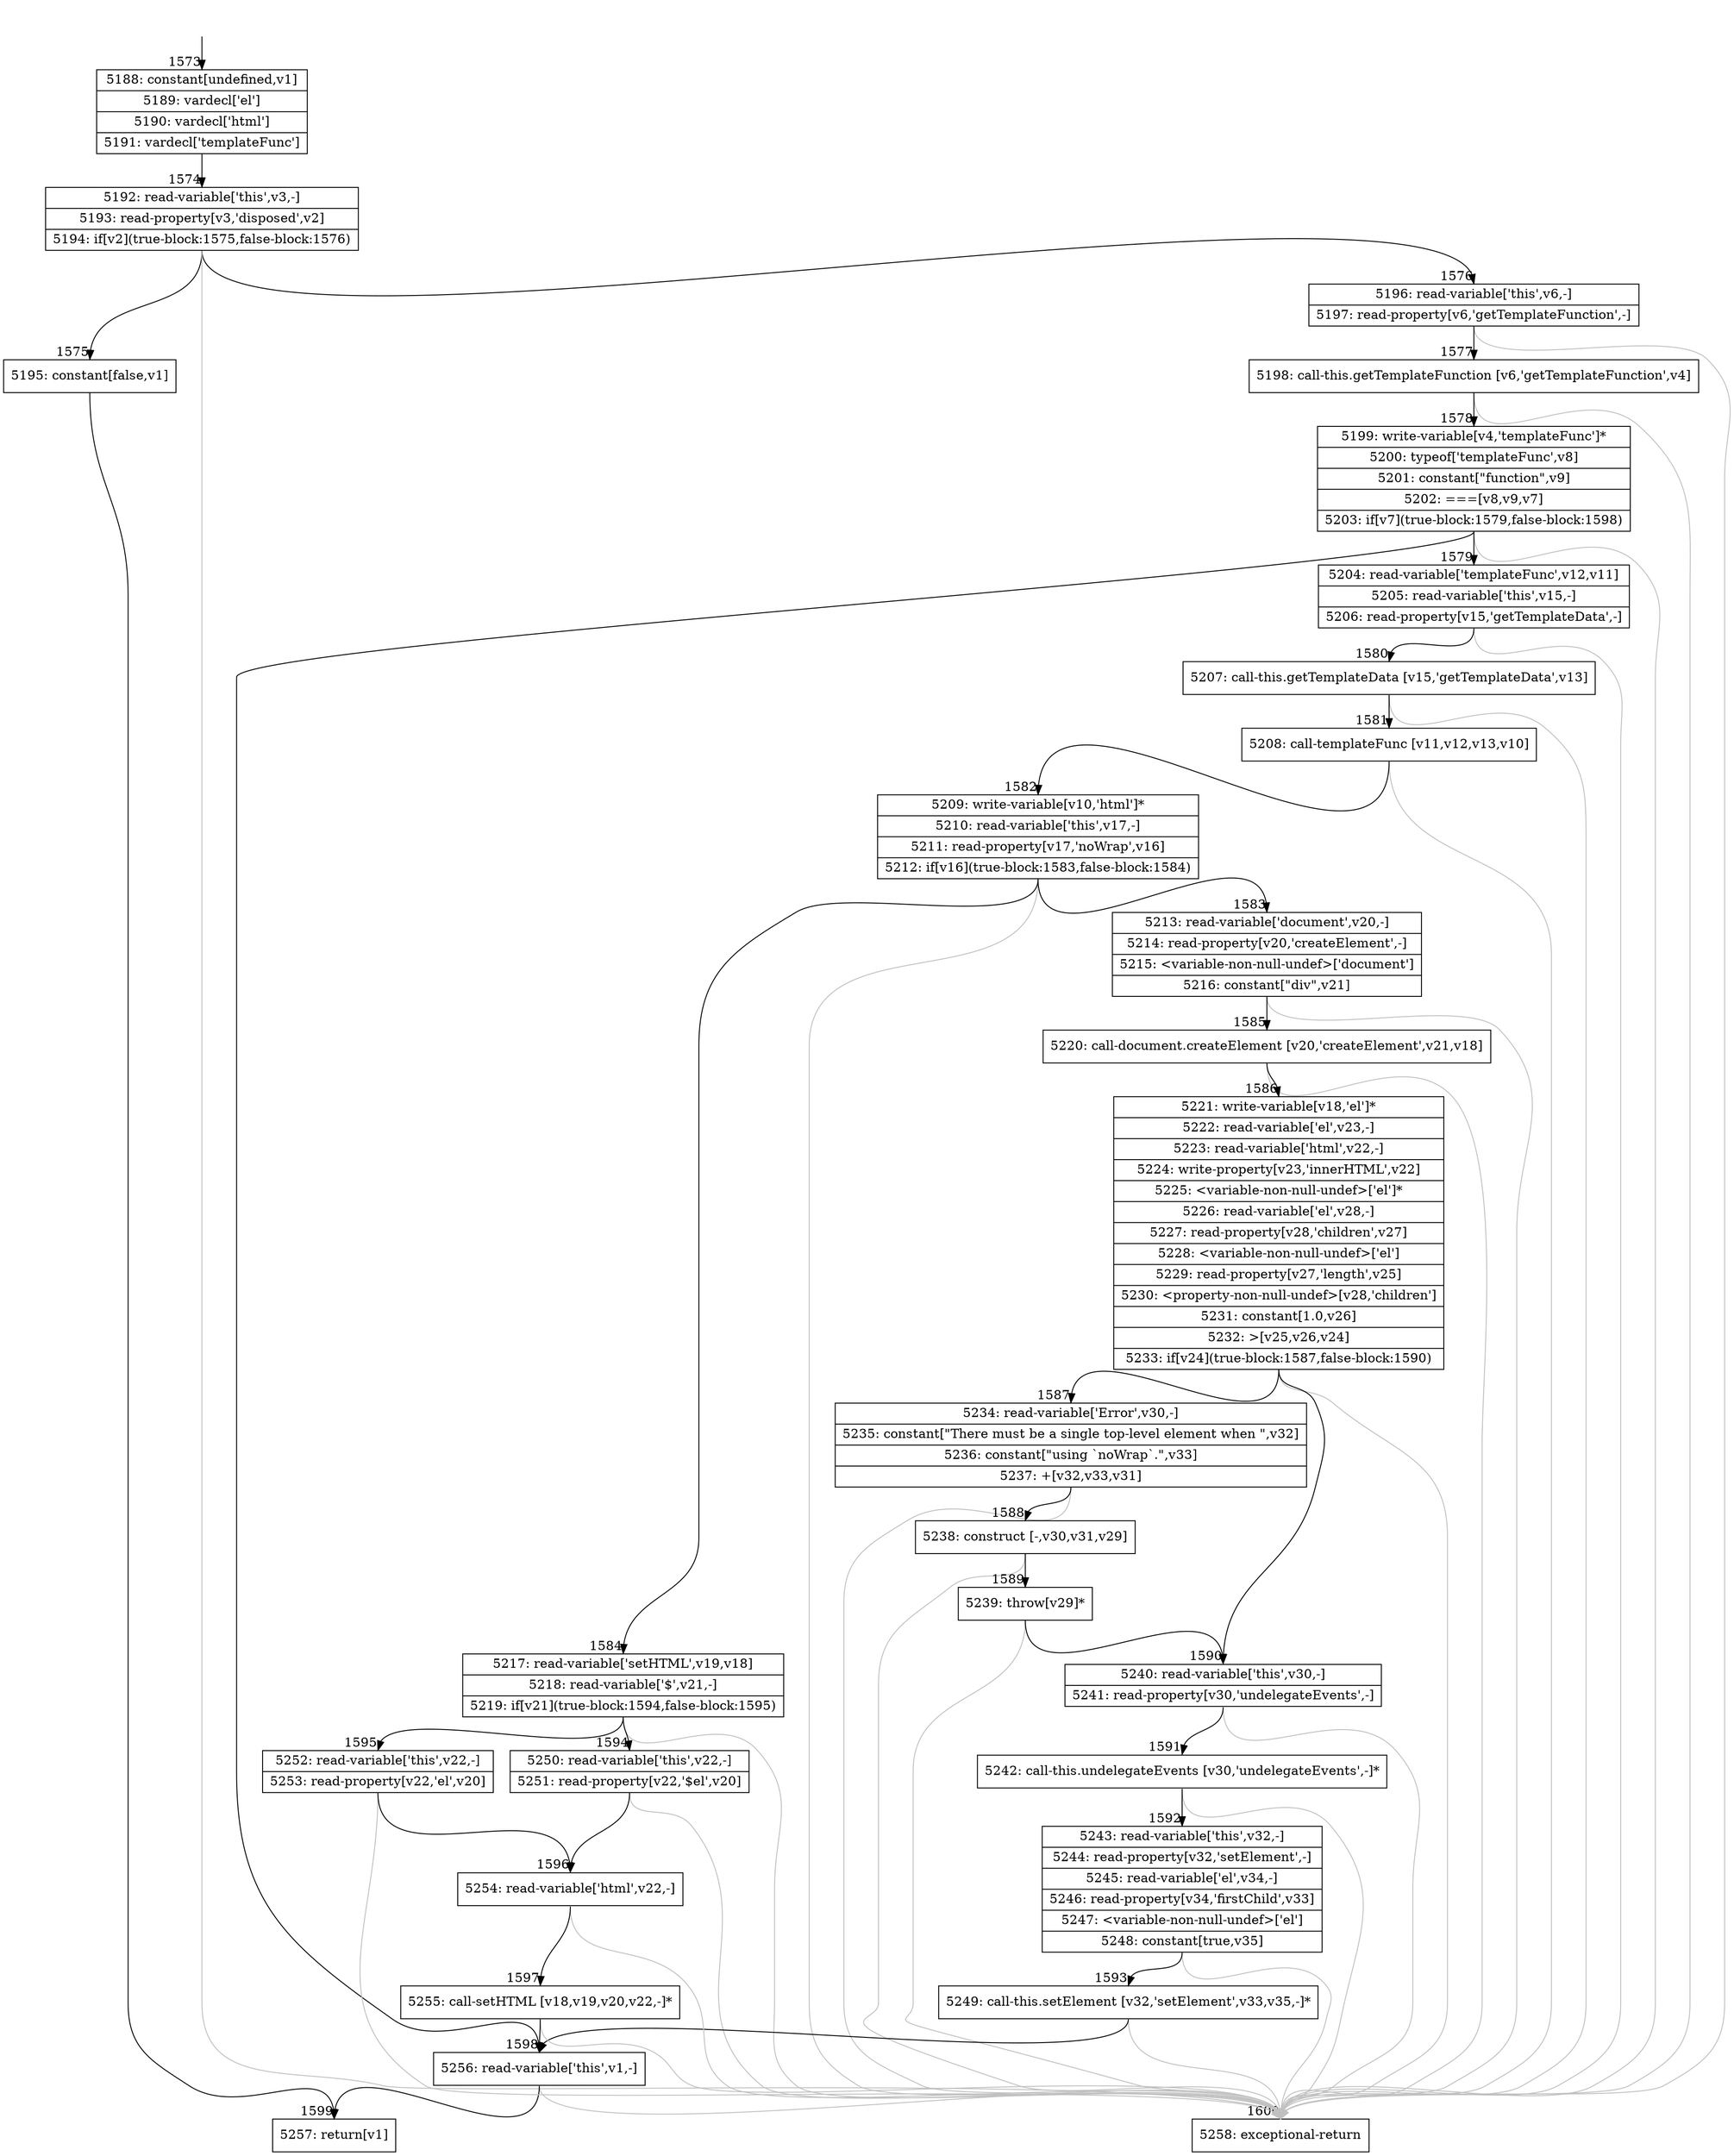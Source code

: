 digraph {
rankdir="TD"
BB_entry131[shape=none,label=""];
BB_entry131 -> BB1573 [tailport=s, headport=n, headlabel="    1573"]
BB1573 [shape=record label="{5188: constant[undefined,v1]|5189: vardecl['el']|5190: vardecl['html']|5191: vardecl['templateFunc']}" ] 
BB1573 -> BB1574 [tailport=s, headport=n, headlabel="      1574"]
BB1574 [shape=record label="{5192: read-variable['this',v3,-]|5193: read-property[v3,'disposed',v2]|5194: if[v2](true-block:1575,false-block:1576)}" ] 
BB1574 -> BB1575 [tailport=s, headport=n, headlabel="      1575"]
BB1574 -> BB1576 [tailport=s, headport=n, headlabel="      1576"]
BB1574 -> BB1600 [tailport=s, headport=n, color=gray, headlabel="      1600"]
BB1575 [shape=record label="{5195: constant[false,v1]}" ] 
BB1575 -> BB1599 [tailport=s, headport=n, headlabel="      1599"]
BB1576 [shape=record label="{5196: read-variable['this',v6,-]|5197: read-property[v6,'getTemplateFunction',-]}" ] 
BB1576 -> BB1577 [tailport=s, headport=n, headlabel="      1577"]
BB1576 -> BB1600 [tailport=s, headport=n, color=gray]
BB1577 [shape=record label="{5198: call-this.getTemplateFunction [v6,'getTemplateFunction',v4]}" ] 
BB1577 -> BB1578 [tailport=s, headport=n, headlabel="      1578"]
BB1577 -> BB1600 [tailport=s, headport=n, color=gray]
BB1578 [shape=record label="{5199: write-variable[v4,'templateFunc']*|5200: typeof['templateFunc',v8]|5201: constant[\"function\",v9]|5202: ===[v8,v9,v7]|5203: if[v7](true-block:1579,false-block:1598)}" ] 
BB1578 -> BB1579 [tailport=s, headport=n, headlabel="      1579"]
BB1578 -> BB1598 [tailport=s, headport=n, headlabel="      1598"]
BB1578 -> BB1600 [tailport=s, headport=n, color=gray]
BB1579 [shape=record label="{5204: read-variable['templateFunc',v12,v11]|5205: read-variable['this',v15,-]|5206: read-property[v15,'getTemplateData',-]}" ] 
BB1579 -> BB1580 [tailport=s, headport=n, headlabel="      1580"]
BB1579 -> BB1600 [tailport=s, headport=n, color=gray]
BB1580 [shape=record label="{5207: call-this.getTemplateData [v15,'getTemplateData',v13]}" ] 
BB1580 -> BB1581 [tailport=s, headport=n, headlabel="      1581"]
BB1580 -> BB1600 [tailport=s, headport=n, color=gray]
BB1581 [shape=record label="{5208: call-templateFunc [v11,v12,v13,v10]}" ] 
BB1581 -> BB1582 [tailport=s, headport=n, headlabel="      1582"]
BB1581 -> BB1600 [tailport=s, headport=n, color=gray]
BB1582 [shape=record label="{5209: write-variable[v10,'html']*|5210: read-variable['this',v17,-]|5211: read-property[v17,'noWrap',v16]|5212: if[v16](true-block:1583,false-block:1584)}" ] 
BB1582 -> BB1583 [tailport=s, headport=n, headlabel="      1583"]
BB1582 -> BB1584 [tailport=s, headport=n, headlabel="      1584"]
BB1582 -> BB1600 [tailport=s, headport=n, color=gray]
BB1583 [shape=record label="{5213: read-variable['document',v20,-]|5214: read-property[v20,'createElement',-]|5215: \<variable-non-null-undef\>['document']|5216: constant[\"div\",v21]}" ] 
BB1583 -> BB1585 [tailport=s, headport=n, headlabel="      1585"]
BB1583 -> BB1600 [tailport=s, headport=n, color=gray]
BB1584 [shape=record label="{5217: read-variable['setHTML',v19,v18]|5218: read-variable['$',v21,-]|5219: if[v21](true-block:1594,false-block:1595)}" ] 
BB1584 -> BB1594 [tailport=s, headport=n, headlabel="      1594"]
BB1584 -> BB1595 [tailport=s, headport=n, headlabel="      1595"]
BB1584 -> BB1600 [tailport=s, headport=n, color=gray]
BB1585 [shape=record label="{5220: call-document.createElement [v20,'createElement',v21,v18]}" ] 
BB1585 -> BB1586 [tailport=s, headport=n, headlabel="      1586"]
BB1585 -> BB1600 [tailport=s, headport=n, color=gray]
BB1586 [shape=record label="{5221: write-variable[v18,'el']*|5222: read-variable['el',v23,-]|5223: read-variable['html',v22,-]|5224: write-property[v23,'innerHTML',v22]|5225: \<variable-non-null-undef\>['el']*|5226: read-variable['el',v28,-]|5227: read-property[v28,'children',v27]|5228: \<variable-non-null-undef\>['el']|5229: read-property[v27,'length',v25]|5230: \<property-non-null-undef\>[v28,'children']|5231: constant[1.0,v26]|5232: \>[v25,v26,v24]|5233: if[v24](true-block:1587,false-block:1590)}" ] 
BB1586 -> BB1587 [tailport=s, headport=n, headlabel="      1587"]
BB1586 -> BB1590 [tailport=s, headport=n, headlabel="      1590"]
BB1586 -> BB1600 [tailport=s, headport=n, color=gray]
BB1587 [shape=record label="{5234: read-variable['Error',v30,-]|5235: constant[\"There must be a single top-level element when \",v32]|5236: constant[\"using `noWrap`.\",v33]|5237: +[v32,v33,v31]}" ] 
BB1587 -> BB1588 [tailport=s, headport=n, headlabel="      1588"]
BB1587 -> BB1600 [tailport=s, headport=n, color=gray]
BB1588 [shape=record label="{5238: construct [-,v30,v31,v29]}" ] 
BB1588 -> BB1589 [tailport=s, headport=n, headlabel="      1589"]
BB1588 -> BB1600 [tailport=s, headport=n, color=gray]
BB1589 [shape=record label="{5239: throw[v29]*}" ] 
BB1589 -> BB1590 [tailport=s, headport=n]
BB1589 -> BB1600 [tailport=s, headport=n, color=gray]
BB1590 [shape=record label="{5240: read-variable['this',v30,-]|5241: read-property[v30,'undelegateEvents',-]}" ] 
BB1590 -> BB1591 [tailport=s, headport=n, headlabel="      1591"]
BB1590 -> BB1600 [tailport=s, headport=n, color=gray]
BB1591 [shape=record label="{5242: call-this.undelegateEvents [v30,'undelegateEvents',-]*}" ] 
BB1591 -> BB1592 [tailport=s, headport=n, headlabel="      1592"]
BB1591 -> BB1600 [tailport=s, headport=n, color=gray]
BB1592 [shape=record label="{5243: read-variable['this',v32,-]|5244: read-property[v32,'setElement',-]|5245: read-variable['el',v34,-]|5246: read-property[v34,'firstChild',v33]|5247: \<variable-non-null-undef\>['el']|5248: constant[true,v35]}" ] 
BB1592 -> BB1593 [tailport=s, headport=n, headlabel="      1593"]
BB1592 -> BB1600 [tailport=s, headport=n, color=gray]
BB1593 [shape=record label="{5249: call-this.setElement [v32,'setElement',v33,v35,-]*}" ] 
BB1593 -> BB1598 [tailport=s, headport=n]
BB1593 -> BB1600 [tailport=s, headport=n, color=gray]
BB1594 [shape=record label="{5250: read-variable['this',v22,-]|5251: read-property[v22,'$el',v20]}" ] 
BB1594 -> BB1596 [tailport=s, headport=n, headlabel="      1596"]
BB1594 -> BB1600 [tailport=s, headport=n, color=gray]
BB1595 [shape=record label="{5252: read-variable['this',v22,-]|5253: read-property[v22,'el',v20]}" ] 
BB1595 -> BB1596 [tailport=s, headport=n]
BB1595 -> BB1600 [tailport=s, headport=n, color=gray]
BB1596 [shape=record label="{5254: read-variable['html',v22,-]}" ] 
BB1596 -> BB1597 [tailport=s, headport=n, headlabel="      1597"]
BB1596 -> BB1600 [tailport=s, headport=n, color=gray]
BB1597 [shape=record label="{5255: call-setHTML [v18,v19,v20,v22,-]*}" ] 
BB1597 -> BB1598 [tailport=s, headport=n]
BB1597 -> BB1600 [tailport=s, headport=n, color=gray]
BB1598 [shape=record label="{5256: read-variable['this',v1,-]}" ] 
BB1598 -> BB1599 [tailport=s, headport=n]
BB1598 -> BB1600 [tailport=s, headport=n, color=gray]
BB1599 [shape=record label="{5257: return[v1]}" ] 
BB1600 [shape=record label="{5258: exceptional-return}" ] 
//#$~ 1457
}
